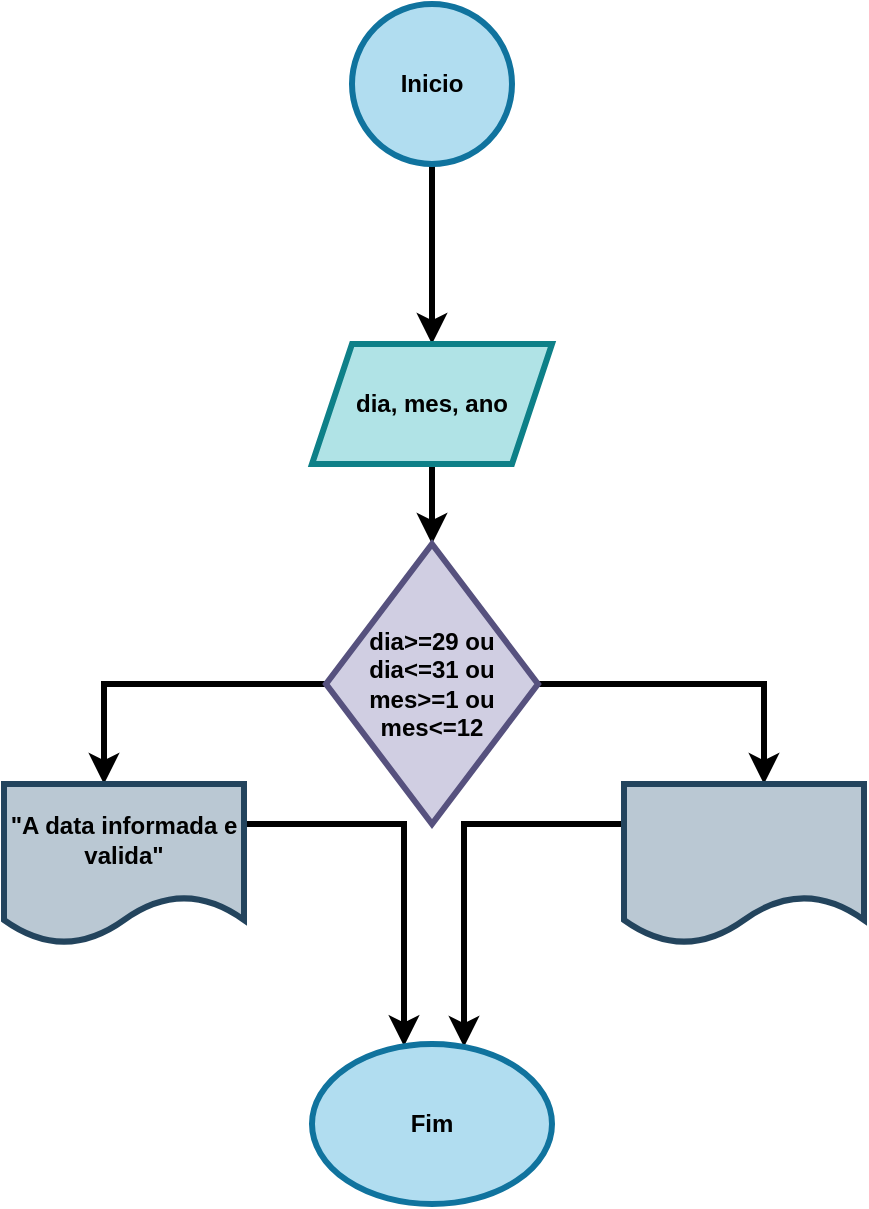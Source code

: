 <mxfile version="21.3.4" type="google">
  <diagram name="Página-1" id="Cf3XgDD3SVgLCTW4Tc1G">
    <mxGraphModel grid="1" page="1" gridSize="10" guides="1" tooltips="1" connect="1" arrows="1" fold="1" pageScale="1" pageWidth="827" pageHeight="1169" math="0" shadow="0">
      <root>
        <mxCell id="0" />
        <mxCell id="1" parent="0" />
        <mxCell id="UA4tysM6XPqgmEKZK5AF-1" value="" style="edgeStyle=orthogonalEdgeStyle;rounded=0;orthogonalLoop=1;jettySize=auto;html=1;strokeWidth=3;fontStyle=1" edge="1" parent="1" source="UA4tysM6XPqgmEKZK5AF-2" target="UA4tysM6XPqgmEKZK5AF-4">
          <mxGeometry relative="1" as="geometry" />
        </mxCell>
        <mxCell id="UA4tysM6XPqgmEKZK5AF-2" value="Inicio" style="ellipse;whiteSpace=wrap;html=1;aspect=fixed;strokeWidth=3;fontStyle=1;fillColor=#b1ddf0;strokeColor=#10739e;" vertex="1" parent="1">
          <mxGeometry x="374" y="10" width="80" height="80" as="geometry" />
        </mxCell>
        <mxCell id="UA4tysM6XPqgmEKZK5AF-3" value="" style="edgeStyle=orthogonalEdgeStyle;rounded=0;orthogonalLoop=1;jettySize=auto;html=1;strokeWidth=3;fontStyle=1" edge="1" parent="1" source="UA4tysM6XPqgmEKZK5AF-4" target="UA4tysM6XPqgmEKZK5AF-7">
          <mxGeometry relative="1" as="geometry" />
        </mxCell>
        <mxCell id="UA4tysM6XPqgmEKZK5AF-4" value="dia, mes, ano" style="shape=parallelogram;perimeter=parallelogramPerimeter;whiteSpace=wrap;html=1;fixedSize=1;strokeWidth=3;fontStyle=1;fillColor=#b0e3e6;strokeColor=#0e8088;" vertex="1" parent="1">
          <mxGeometry x="354" y="180" width="120" height="60" as="geometry" />
        </mxCell>
        <mxCell id="UA4tysM6XPqgmEKZK5AF-5" value="" style="edgeStyle=orthogonalEdgeStyle;rounded=0;orthogonalLoop=1;jettySize=auto;html=1;strokeWidth=3;fontStyle=1" edge="1" parent="1" source="UA4tysM6XPqgmEKZK5AF-7" target="UA4tysM6XPqgmEKZK5AF-9">
          <mxGeometry relative="1" as="geometry">
            <Array as="points">
              <mxPoint x="250" y="350" />
            </Array>
          </mxGeometry>
        </mxCell>
        <mxCell id="UA4tysM6XPqgmEKZK5AF-6" value="" style="edgeStyle=orthogonalEdgeStyle;rounded=0;orthogonalLoop=1;jettySize=auto;html=1;strokeWidth=3;fontStyle=1" edge="1" parent="1" source="UA4tysM6XPqgmEKZK5AF-7" target="UA4tysM6XPqgmEKZK5AF-11">
          <mxGeometry relative="1" as="geometry">
            <Array as="points">
              <mxPoint x="580" y="350" />
            </Array>
          </mxGeometry>
        </mxCell>
        <mxCell id="UA4tysM6XPqgmEKZK5AF-7" value="dia&amp;gt;=29 ou dia&amp;lt;=31 ou mes&amp;gt;=1 ou mes&amp;lt;=12" style="rhombus;whiteSpace=wrap;html=1;strokeWidth=3;fontStyle=1;fillColor=#d0cee2;strokeColor=#56517e;" vertex="1" parent="1">
          <mxGeometry x="361" y="280" width="106" height="140" as="geometry" />
        </mxCell>
        <mxCell id="UA4tysM6XPqgmEKZK5AF-8" value="" style="edgeStyle=orthogonalEdgeStyle;rounded=0;orthogonalLoop=1;jettySize=auto;html=1;strokeWidth=3;fontStyle=1" edge="1" parent="1" source="UA4tysM6XPqgmEKZK5AF-9" target="UA4tysM6XPqgmEKZK5AF-12">
          <mxGeometry relative="1" as="geometry">
            <Array as="points">
              <mxPoint x="400" y="420" />
            </Array>
          </mxGeometry>
        </mxCell>
        <mxCell id="UA4tysM6XPqgmEKZK5AF-9" value="&quot;A data informada e valida&quot;" style="shape=document;whiteSpace=wrap;html=1;boundedLbl=1;strokeWidth=3;fontStyle=1;fillColor=#bac8d3;strokeColor=#23445d;" vertex="1" parent="1">
          <mxGeometry x="200" y="400" width="120" height="80" as="geometry" />
        </mxCell>
        <mxCell id="UA4tysM6XPqgmEKZK5AF-10" value="" style="edgeStyle=orthogonalEdgeStyle;rounded=0;orthogonalLoop=1;jettySize=auto;html=1;strokeWidth=3;fontStyle=1" edge="1" parent="1" source="UA4tysM6XPqgmEKZK5AF-11" target="UA4tysM6XPqgmEKZK5AF-12">
          <mxGeometry relative="1" as="geometry">
            <Array as="points">
              <mxPoint x="430" y="420" />
            </Array>
          </mxGeometry>
        </mxCell>
        <mxCell id="UA4tysM6XPqgmEKZK5AF-11" value="" style="shape=document;whiteSpace=wrap;html=1;boundedLbl=1;strokeWidth=3;fontStyle=1;fillColor=#bac8d3;strokeColor=#23445d;" vertex="1" parent="1">
          <mxGeometry x="510" y="400" width="120" height="80" as="geometry" />
        </mxCell>
        <mxCell id="UA4tysM6XPqgmEKZK5AF-12" value="Fim" style="ellipse;whiteSpace=wrap;html=1;strokeWidth=3;fontStyle=1;fillColor=#b1ddf0;strokeColor=#10739e;" vertex="1" parent="1">
          <mxGeometry x="354" y="530" width="120" height="80" as="geometry" />
        </mxCell>
      </root>
    </mxGraphModel>
  </diagram>
</mxfile>
